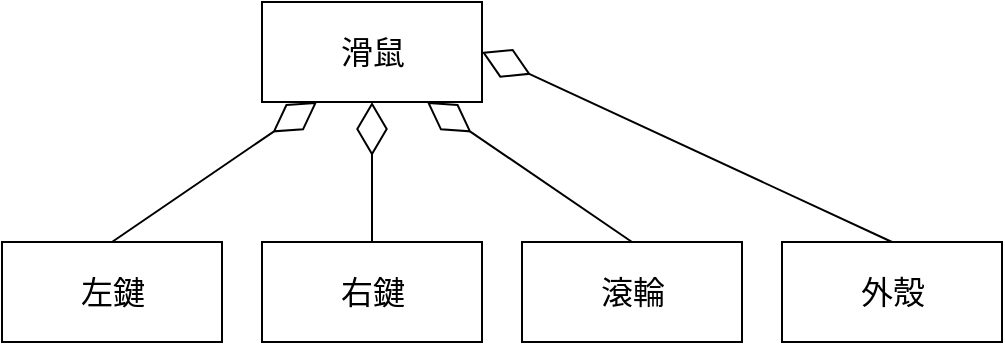 <mxfile version="18.0.2" type="device" pages="2"><diagram name="聚合" id="b5b7bab2-c9e2-2cf4-8b2a-24fd1a2a6d21"><mxGraphModel dx="1038" dy="547" grid="1" gridSize="10" guides="1" tooltips="1" connect="1" arrows="1" fold="1" page="1" pageScale="1" pageWidth="827" pageHeight="1169" background="none" math="0" shadow="0"><root><mxCell id="0"/><mxCell id="1" parent="0"/><mxCell id="-9bVzmsEDSV34VrTQTaW-1" value="&lt;font style=&quot;font-size: 16px;&quot;&gt;滑鼠&lt;/font&gt;" style="html=1;" vertex="1" parent="1"><mxGeometry x="310" y="320" width="110" height="50" as="geometry"/></mxCell><mxCell id="-9bVzmsEDSV34VrTQTaW-3" value="右鍵" style="html=1;fontSize=16;" vertex="1" parent="1"><mxGeometry x="310" y="440" width="110" height="50" as="geometry"/></mxCell><mxCell id="-9bVzmsEDSV34VrTQTaW-5" value="滾輪" style="html=1;fontSize=16;" vertex="1" parent="1"><mxGeometry x="440" y="440" width="110" height="50" as="geometry"/></mxCell><mxCell id="-9bVzmsEDSV34VrTQTaW-7" value="外殼" style="html=1;fontSize=16;" vertex="1" parent="1"><mxGeometry x="570" y="440" width="110" height="50" as="geometry"/></mxCell><mxCell id="-9bVzmsEDSV34VrTQTaW-9" value="左鍵" style="html=1;fontSize=16;" vertex="1" parent="1"><mxGeometry x="180" y="440" width="110" height="50" as="geometry"/></mxCell><mxCell id="-9bVzmsEDSV34VrTQTaW-10" value="" style="endArrow=diamondThin;endFill=0;endSize=24;html=1;rounded=0;fontSize=16;entryX=0.25;entryY=1;entryDx=0;entryDy=0;exitX=0.5;exitY=0;exitDx=0;exitDy=0;" edge="1" parent="1" source="-9bVzmsEDSV34VrTQTaW-9" target="-9bVzmsEDSV34VrTQTaW-1"><mxGeometry width="160" relative="1" as="geometry"><mxPoint x="100" y="280" as="sourcePoint"/><mxPoint x="260" y="280" as="targetPoint"/></mxGeometry></mxCell><mxCell id="-9bVzmsEDSV34VrTQTaW-11" value="" style="endArrow=diamondThin;endFill=0;endSize=24;html=1;rounded=0;fontSize=16;entryX=0.5;entryY=1;entryDx=0;entryDy=0;exitX=0.5;exitY=0;exitDx=0;exitDy=0;" edge="1" parent="1" source="-9bVzmsEDSV34VrTQTaW-3" target="-9bVzmsEDSV34VrTQTaW-1"><mxGeometry width="160" relative="1" as="geometry"><mxPoint x="150" y="370" as="sourcePoint"/><mxPoint x="310" y="370" as="targetPoint"/></mxGeometry></mxCell><mxCell id="-9bVzmsEDSV34VrTQTaW-12" value="" style="endArrow=diamondThin;endFill=0;endSize=24;html=1;rounded=0;fontSize=16;entryX=0.75;entryY=1;entryDx=0;entryDy=0;exitX=0.5;exitY=0;exitDx=0;exitDy=0;" edge="1" parent="1" source="-9bVzmsEDSV34VrTQTaW-5" target="-9bVzmsEDSV34VrTQTaW-1"><mxGeometry width="160" relative="1" as="geometry"><mxPoint x="100" y="360" as="sourcePoint"/><mxPoint x="260" y="360" as="targetPoint"/></mxGeometry></mxCell><mxCell id="-9bVzmsEDSV34VrTQTaW-13" value="" style="endArrow=diamondThin;endFill=0;endSize=24;html=1;rounded=0;fontSize=16;entryX=1;entryY=0.5;entryDx=0;entryDy=0;exitX=0.5;exitY=0;exitDx=0;exitDy=0;" edge="1" parent="1" source="-9bVzmsEDSV34VrTQTaW-7" target="-9bVzmsEDSV34VrTQTaW-1"><mxGeometry width="160" relative="1" as="geometry"><mxPoint x="170" y="300" as="sourcePoint"/><mxPoint x="330" y="300" as="targetPoint"/></mxGeometry></mxCell></root></mxGraphModel></diagram><diagram id="y57ESgfZo5Q0gPeMH4wc" name="組合"><mxGraphModel dx="1038" dy="547" grid="1" gridSize="10" guides="1" tooltips="1" connect="1" arrows="1" fold="1" page="1" pageScale="1" pageWidth="827" pageHeight="1169" math="0" shadow="0"><root><mxCell id="CHDtnuDMMGn6DQg8g9th-0"/><mxCell id="CHDtnuDMMGn6DQg8g9th-1" parent="CHDtnuDMMGn6DQg8g9th-0"/><mxCell id="wdV0huToKUSabkGLRYtp-1" value="&lt;font style=&quot;font-size: 16px;&quot;&gt;彩色筆&lt;/font&gt;" style="html=1;" vertex="1" parent="CHDtnuDMMGn6DQg8g9th-1"><mxGeometry x="350" y="120" width="110" height="50" as="geometry"/></mxCell><mxCell id="wdV0huToKUSabkGLRYtp-2" value="" style="endArrow=diamondThin;endFill=1;endSize=24;html=1;rounded=0;entryX=0.25;entryY=1;entryDx=0;entryDy=0;" edge="1" parent="CHDtnuDMMGn6DQg8g9th-1" target="wdV0huToKUSabkGLRYtp-1"><mxGeometry width="160" relative="1" as="geometry"><mxPoint x="280" y="240" as="sourcePoint"/><mxPoint x="400" y="340" as="targetPoint"/></mxGeometry></mxCell><mxCell id="wdV0huToKUSabkGLRYtp-3" value="&lt;font style=&quot;font-size: 16px;&quot;&gt;盒子&lt;/font&gt;" style="html=1;" vertex="1" parent="CHDtnuDMMGn6DQg8g9th-1"><mxGeometry x="220" y="240" width="110" height="50" as="geometry"/></mxCell><mxCell id="wdV0huToKUSabkGLRYtp-6" value="顏色" style="html=1;fontSize=16;" vertex="1" parent="CHDtnuDMMGn6DQg8g9th-1"><mxGeometry x="480" y="240" width="110" height="50" as="geometry"/></mxCell><mxCell id="wdV0huToKUSabkGLRYtp-7" value="" style="endArrow=diamondThin;endFill=1;endSize=24;html=1;rounded=0;fontSize=16;entryX=0.818;entryY=1;entryDx=0;entryDy=0;entryPerimeter=0;exitX=0.5;exitY=0;exitDx=0;exitDy=0;" edge="1" parent="CHDtnuDMMGn6DQg8g9th-1" source="wdV0huToKUSabkGLRYtp-6" target="wdV0huToKUSabkGLRYtp-1"><mxGeometry width="160" relative="1" as="geometry"><mxPoint x="270" y="390" as="sourcePoint"/><mxPoint x="430" y="390" as="targetPoint"/></mxGeometry></mxCell><mxCell id="kW-1a_-jHDW7WeMKUlD--0" value="&lt;font style=&quot;font-size: 12px;&quot;&gt;1.&lt;/font&gt;" style="text;html=1;align=center;verticalAlign=middle;resizable=0;points=[];autosize=1;strokeColor=none;fillColor=none;fontSize=16;" vertex="1" parent="CHDtnuDMMGn6DQg8g9th-1"><mxGeometry x="255" y="210" width="30" height="30" as="geometry"/></mxCell><mxCell id="kW-1a_-jHDW7WeMKUlD--1" value="1..*" style="text;html=1;align=center;verticalAlign=middle;resizable=0;points=[];autosize=1;strokeColor=none;fillColor=none;fontSize=12;" vertex="1" parent="CHDtnuDMMGn6DQg8g9th-1"><mxGeometry x="540" y="215" width="30" height="20" as="geometry"/></mxCell></root></mxGraphModel></diagram></mxfile>